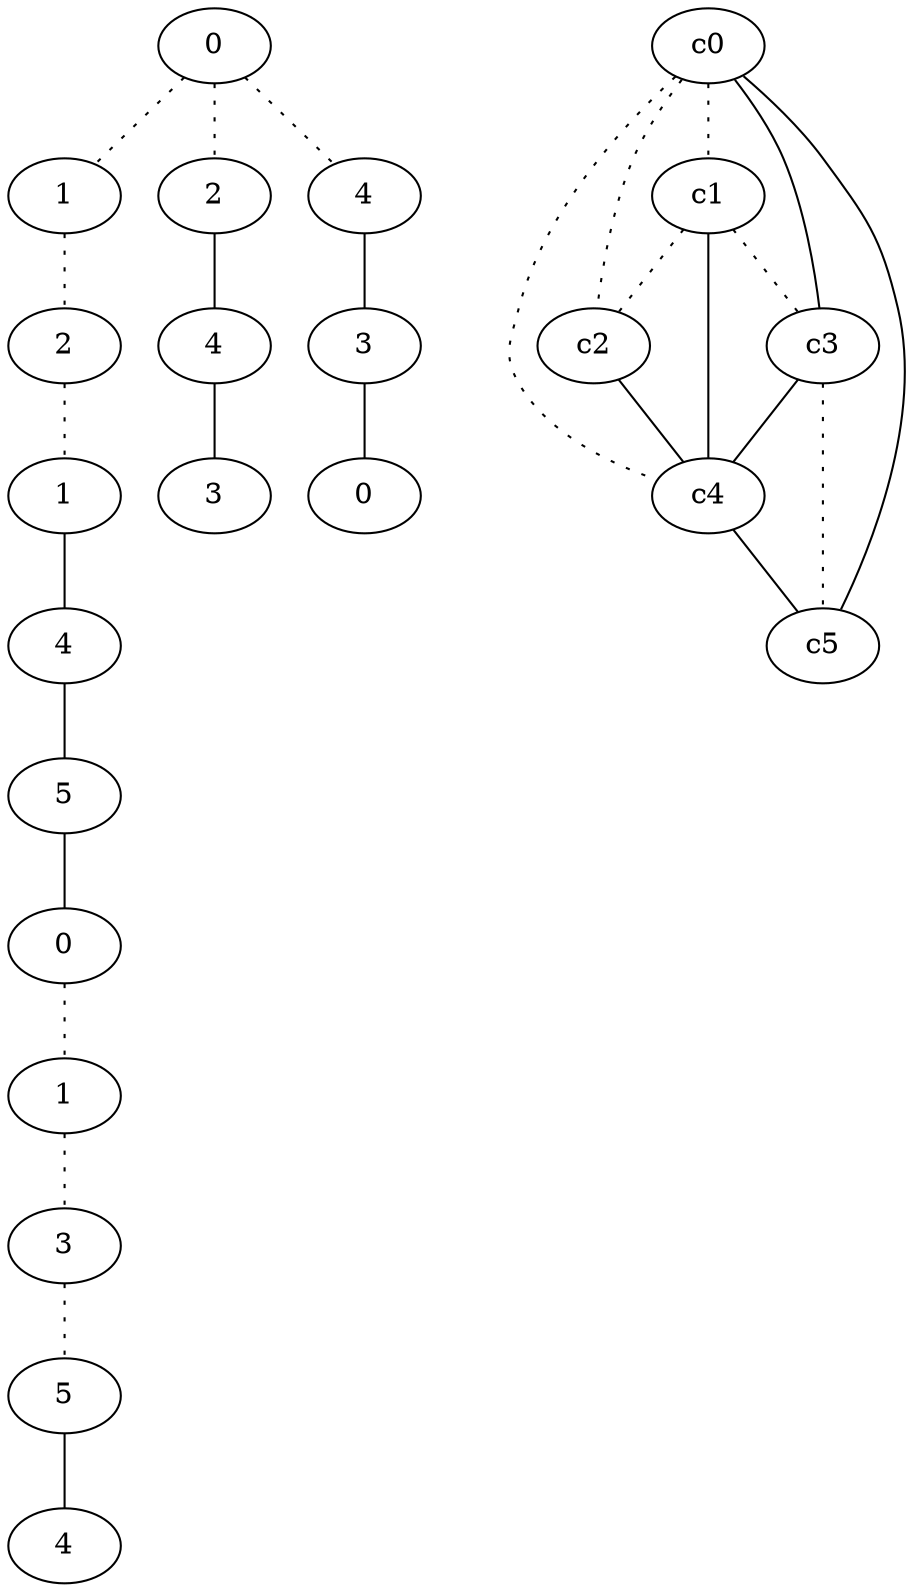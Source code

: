 graph {
a0[label=0];
a1[label=1];
a2[label=2];
a3[label=1];
a4[label=4];
a5[label=5];
a6[label=0];
a7[label=1];
a8[label=3];
a9[label=5];
a10[label=4];
a11[label=2];
a12[label=4];
a13[label=3];
a14[label=4];
a15[label=3];
a16[label=0];
a0 -- a1 [style=dotted];
a0 -- a11 [style=dotted];
a0 -- a14 [style=dotted];
a1 -- a2 [style=dotted];
a2 -- a3 [style=dotted];
a3 -- a4;
a4 -- a5;
a5 -- a6;
a6 -- a7 [style=dotted];
a7 -- a8 [style=dotted];
a8 -- a9 [style=dotted];
a9 -- a10;
a11 -- a12;
a12 -- a13;
a14 -- a15;
a15 -- a16;
c0 -- c1 [style=dotted];
c0 -- c2 [style=dotted];
c0 -- c3;
c0 -- c4 [style=dotted];
c0 -- c5;
c1 -- c2 [style=dotted];
c1 -- c3 [style=dotted];
c1 -- c4;
c2 -- c4;
c3 -- c4;
c3 -- c5 [style=dotted];
c4 -- c5;
}
